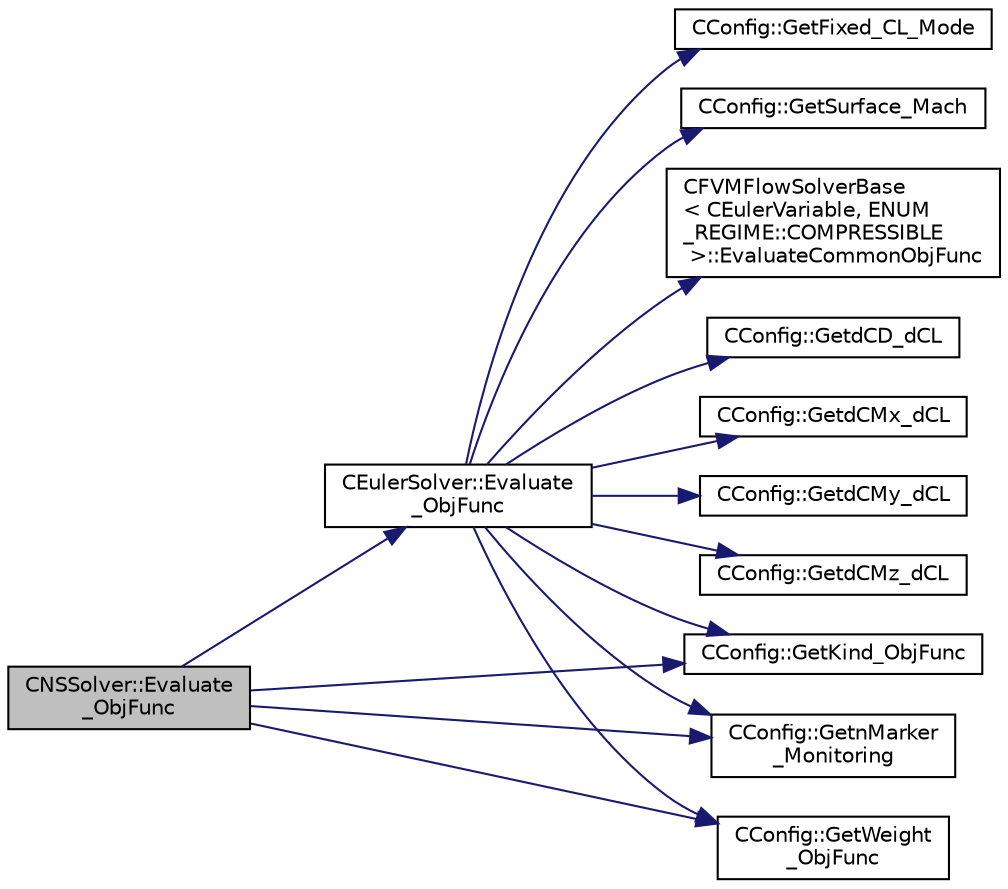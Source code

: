 digraph "CNSSolver::Evaluate_ObjFunc"
{
 // LATEX_PDF_SIZE
  edge [fontname="Helvetica",fontsize="10",labelfontname="Helvetica",labelfontsize="10"];
  node [fontname="Helvetica",fontsize="10",shape=record];
  rankdir="LR";
  Node1 [label="CNSSolver::Evaluate\l_ObjFunc",height=0.2,width=0.4,color="black", fillcolor="grey75", style="filled", fontcolor="black",tooltip="Compute weighted-sum \"combo\" objective output."];
  Node1 -> Node2 [color="midnightblue",fontsize="10",style="solid",fontname="Helvetica"];
  Node2 [label="CEulerSolver::Evaluate\l_ObjFunc",height=0.2,width=0.4,color="black", fillcolor="white", style="filled",URL="$classCEulerSolver.html#ac5b894698943daaa4b67945e0d58e659",tooltip="Compute weighted-sum \"combo\" objective output."];
  Node2 -> Node3 [color="midnightblue",fontsize="10",style="solid",fontname="Helvetica"];
  Node3 [label="CFVMFlowSolverBase\l\< CEulerVariable, ENUM\l_REGIME::COMPRESSIBLE\l \>::EvaluateCommonObjFunc",height=0.2,width=0.4,color="black", fillcolor="white", style="filled",URL="$classCFVMFlowSolverBase.html#abf0eb583baac8e28495dc0c53c14683f",tooltip="Evaluate common part of objective function to all solvers."];
  Node2 -> Node4 [color="midnightblue",fontsize="10",style="solid",fontname="Helvetica"];
  Node4 [label="CConfig::GetdCD_dCL",height=0.2,width=0.4,color="black", fillcolor="white", style="filled",URL="$classCConfig.html#a37e977df54c5914bd175af1f90e6c6bc",tooltip="Value of the weight of the CD, CL, CM optimization."];
  Node2 -> Node5 [color="midnightblue",fontsize="10",style="solid",fontname="Helvetica"];
  Node5 [label="CConfig::GetdCMx_dCL",height=0.2,width=0.4,color="black", fillcolor="white", style="filled",URL="$classCConfig.html#a169c941d6a2a4d5d83b468745a63314e",tooltip="Value of the weight of the CD, CL, CM optimization."];
  Node2 -> Node6 [color="midnightblue",fontsize="10",style="solid",fontname="Helvetica"];
  Node6 [label="CConfig::GetdCMy_dCL",height=0.2,width=0.4,color="black", fillcolor="white", style="filled",URL="$classCConfig.html#af7b2a1f4879fb4ebe121b32c9f7031c8",tooltip="Value of the weight of the CD, CL, CM optimization."];
  Node2 -> Node7 [color="midnightblue",fontsize="10",style="solid",fontname="Helvetica"];
  Node7 [label="CConfig::GetdCMz_dCL",height=0.2,width=0.4,color="black", fillcolor="white", style="filled",URL="$classCConfig.html#a938257413551afbcfcded497e4bfb387",tooltip="Value of the weight of the CD, CL, CM optimization."];
  Node2 -> Node8 [color="midnightblue",fontsize="10",style="solid",fontname="Helvetica"];
  Node8 [label="CConfig::GetFixed_CL_Mode",height=0.2,width=0.4,color="black", fillcolor="white", style="filled",URL="$classCConfig.html#ae688e355a74025050498d8c03aee35b2",tooltip="Get information about whether to use fixed CL mode."];
  Node2 -> Node9 [color="midnightblue",fontsize="10",style="solid",fontname="Helvetica"];
  Node9 [label="CConfig::GetKind_ObjFunc",height=0.2,width=0.4,color="black", fillcolor="white", style="filled",URL="$classCConfig.html#a99e6285b421215b1995965cd534976ae",tooltip="Get the kind of objective function. There are several options: Drag coefficient, Lift coefficient,..."];
  Node2 -> Node10 [color="midnightblue",fontsize="10",style="solid",fontname="Helvetica"];
  Node10 [label="CConfig::GetnMarker\l_Monitoring",height=0.2,width=0.4,color="black", fillcolor="white", style="filled",URL="$classCConfig.html#a6e65810e59b8015104b84c4fd5b1d7f9",tooltip="Get the total number of monitoring markers."];
  Node2 -> Node11 [color="midnightblue",fontsize="10",style="solid",fontname="Helvetica"];
  Node11 [label="CConfig::GetSurface_Mach",height=0.2,width=0.4,color="black", fillcolor="white", style="filled",URL="$classCConfig.html#ad289135200ddfb6a2794e67a1a31d7c6",tooltip="Get the mach number at an outlet boundary."];
  Node2 -> Node12 [color="midnightblue",fontsize="10",style="solid",fontname="Helvetica"];
  Node12 [label="CConfig::GetWeight\l_ObjFunc",height=0.2,width=0.4,color="black", fillcolor="white", style="filled",URL="$classCConfig.html#a614c55e8d7945a11d92d7b51851291c2",tooltip="Get the weight of objective function. There are several options: Drag coefficient,..."];
  Node1 -> Node9 [color="midnightblue",fontsize="10",style="solid",fontname="Helvetica"];
  Node1 -> Node10 [color="midnightblue",fontsize="10",style="solid",fontname="Helvetica"];
  Node1 -> Node12 [color="midnightblue",fontsize="10",style="solid",fontname="Helvetica"];
}
